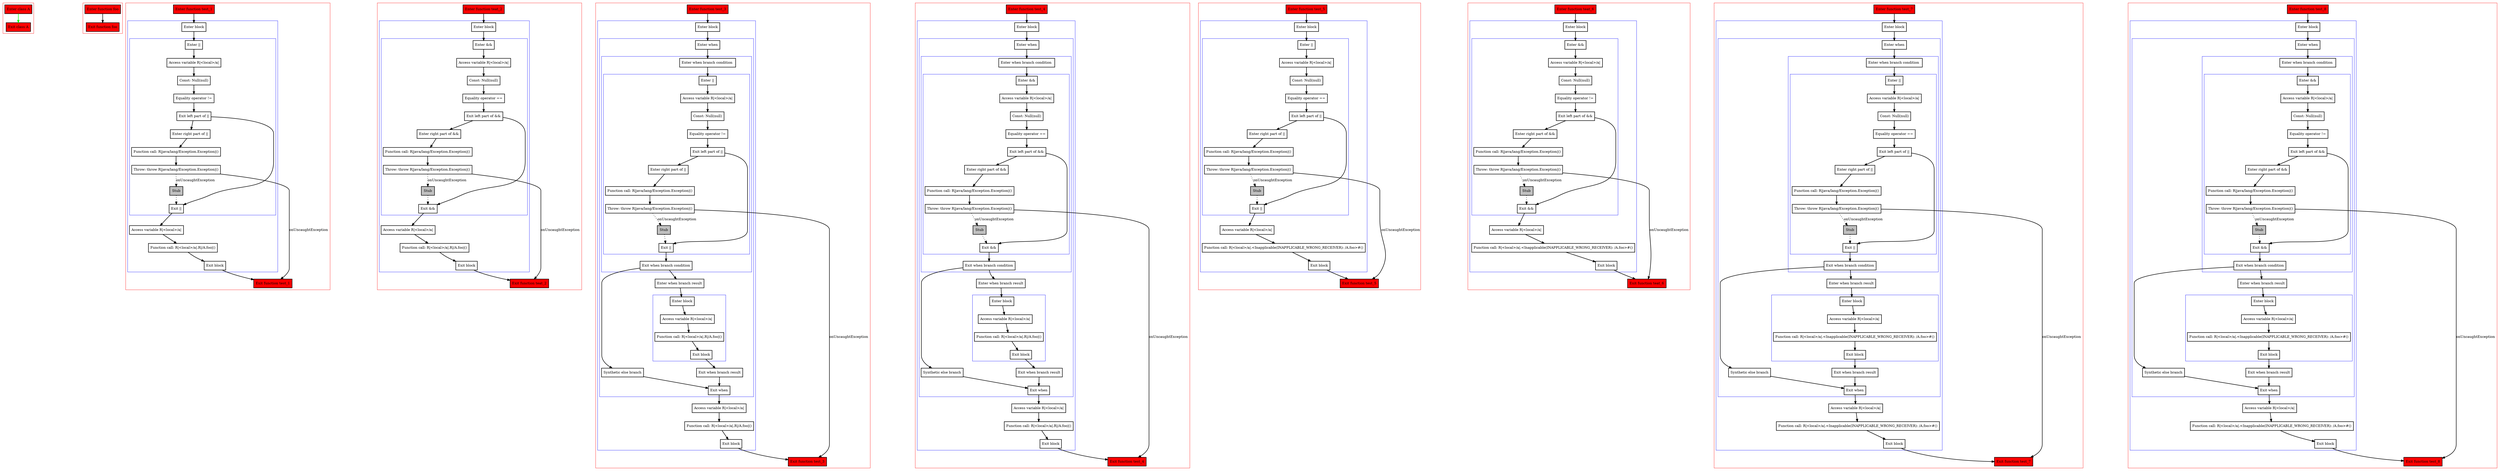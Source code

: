 digraph jumpFromRhsOfOperator_kt {
    graph [nodesep=3]
    node [shape=box penwidth=2]
    edge [penwidth=2]

    subgraph cluster_0 {
        color=red
        0 [label="Enter class A" style="filled" fillcolor=red];
        1 [label="Exit class A" style="filled" fillcolor=red];
    }
    0 -> {1} [color=green];

    subgraph cluster_1 {
        color=red
        2 [label="Enter function foo" style="filled" fillcolor=red];
        3 [label="Exit function foo" style="filled" fillcolor=red];
    }
    2 -> {3};

    subgraph cluster_2 {
        color=red
        4 [label="Enter function test_1" style="filled" fillcolor=red];
        subgraph cluster_3 {
            color=blue
            5 [label="Enter block"];
            subgraph cluster_4 {
                color=blue
                6 [label="Enter ||"];
                7 [label="Access variable R|<local>/a|"];
                8 [label="Const: Null(null)"];
                9 [label="Equality operator !="];
                10 [label="Exit left part of ||"];
                11 [label="Enter right part of ||"];
                12 [label="Function call: R|java/lang/Exception.Exception|()"];
                13 [label="Throw: throw R|java/lang/Exception.Exception|()"];
                14 [label="Stub" style="filled" fillcolor=gray];
                15 [label="Exit ||"];
            }
            16 [label="Access variable R|<local>/a|"];
            17 [label="Function call: R|<local>/a|.R|/A.foo|()"];
            18 [label="Exit block"];
        }
        19 [label="Exit function test_1" style="filled" fillcolor=red];
    }
    4 -> {5};
    5 -> {6};
    6 -> {7};
    7 -> {8};
    8 -> {9};
    9 -> {10};
    10 -> {15 11};
    11 -> {12};
    12 -> {13};
    13 -> {19}    [label=onUncaughtException];
    13 -> {14} [style=dotted]    [label=onUncaughtException];
    14 -> {15} [style=dotted];
    15 -> {16};
    16 -> {17};
    17 -> {18};
    18 -> {19};

    subgraph cluster_5 {
        color=red
        20 [label="Enter function teat_2" style="filled" fillcolor=red];
        subgraph cluster_6 {
            color=blue
            21 [label="Enter block"];
            subgraph cluster_7 {
                color=blue
                22 [label="Enter &&"];
                23 [label="Access variable R|<local>/a|"];
                24 [label="Const: Null(null)"];
                25 [label="Equality operator =="];
                26 [label="Exit left part of &&"];
                27 [label="Enter right part of &&"];
                28 [label="Function call: R|java/lang/Exception.Exception|()"];
                29 [label="Throw: throw R|java/lang/Exception.Exception|()"];
                30 [label="Stub" style="filled" fillcolor=gray];
                31 [label="Exit &&"];
            }
            32 [label="Access variable R|<local>/a|"];
            33 [label="Function call: R|<local>/a|.R|/A.foo|()"];
            34 [label="Exit block"];
        }
        35 [label="Exit function teat_2" style="filled" fillcolor=red];
    }
    20 -> {21};
    21 -> {22};
    22 -> {23};
    23 -> {24};
    24 -> {25};
    25 -> {26};
    26 -> {31 27};
    27 -> {28};
    28 -> {29};
    29 -> {35}    [label=onUncaughtException];
    29 -> {30} [style=dotted]    [label=onUncaughtException];
    30 -> {31} [style=dotted];
    31 -> {32};
    32 -> {33};
    33 -> {34};
    34 -> {35};

    subgraph cluster_8 {
        color=red
        36 [label="Enter function test_3" style="filled" fillcolor=red];
        subgraph cluster_9 {
            color=blue
            37 [label="Enter block"];
            subgraph cluster_10 {
                color=blue
                38 [label="Enter when"];
                subgraph cluster_11 {
                    color=blue
                    39 [label="Enter when branch condition "];
                    subgraph cluster_12 {
                        color=blue
                        40 [label="Enter ||"];
                        41 [label="Access variable R|<local>/a|"];
                        42 [label="Const: Null(null)"];
                        43 [label="Equality operator !="];
                        44 [label="Exit left part of ||"];
                        45 [label="Enter right part of ||"];
                        46 [label="Function call: R|java/lang/Exception.Exception|()"];
                        47 [label="Throw: throw R|java/lang/Exception.Exception|()"];
                        48 [label="Stub" style="filled" fillcolor=gray];
                        49 [label="Exit ||"];
                    }
                    50 [label="Exit when branch condition"];
                }
                51 [label="Synthetic else branch"];
                52 [label="Enter when branch result"];
                subgraph cluster_13 {
                    color=blue
                    53 [label="Enter block"];
                    54 [label="Access variable R|<local>/a|"];
                    55 [label="Function call: R|<local>/a|.R|/A.foo|()"];
                    56 [label="Exit block"];
                }
                57 [label="Exit when branch result"];
                58 [label="Exit when"];
            }
            59 [label="Access variable R|<local>/a|"];
            60 [label="Function call: R|<local>/a|.R|/A.foo|()"];
            61 [label="Exit block"];
        }
        62 [label="Exit function test_3" style="filled" fillcolor=red];
    }
    36 -> {37};
    37 -> {38};
    38 -> {39};
    39 -> {40};
    40 -> {41};
    41 -> {42};
    42 -> {43};
    43 -> {44};
    44 -> {49 45};
    45 -> {46};
    46 -> {47};
    47 -> {62}    [label=onUncaughtException];
    47 -> {48} [style=dotted]    [label=onUncaughtException];
    48 -> {49} [style=dotted];
    49 -> {50};
    50 -> {52 51};
    51 -> {58};
    52 -> {53};
    53 -> {54};
    54 -> {55};
    55 -> {56};
    56 -> {57};
    57 -> {58};
    58 -> {59};
    59 -> {60};
    60 -> {61};
    61 -> {62};

    subgraph cluster_14 {
        color=red
        63 [label="Enter function test_4" style="filled" fillcolor=red];
        subgraph cluster_15 {
            color=blue
            64 [label="Enter block"];
            subgraph cluster_16 {
                color=blue
                65 [label="Enter when"];
                subgraph cluster_17 {
                    color=blue
                    66 [label="Enter when branch condition "];
                    subgraph cluster_18 {
                        color=blue
                        67 [label="Enter &&"];
                        68 [label="Access variable R|<local>/a|"];
                        69 [label="Const: Null(null)"];
                        70 [label="Equality operator =="];
                        71 [label="Exit left part of &&"];
                        72 [label="Enter right part of &&"];
                        73 [label="Function call: R|java/lang/Exception.Exception|()"];
                        74 [label="Throw: throw R|java/lang/Exception.Exception|()"];
                        75 [label="Stub" style="filled" fillcolor=gray];
                        76 [label="Exit &&"];
                    }
                    77 [label="Exit when branch condition"];
                }
                78 [label="Synthetic else branch"];
                79 [label="Enter when branch result"];
                subgraph cluster_19 {
                    color=blue
                    80 [label="Enter block"];
                    81 [label="Access variable R|<local>/a|"];
                    82 [label="Function call: R|<local>/a|.R|/A.foo|()"];
                    83 [label="Exit block"];
                }
                84 [label="Exit when branch result"];
                85 [label="Exit when"];
            }
            86 [label="Access variable R|<local>/a|"];
            87 [label="Function call: R|<local>/a|.R|/A.foo|()"];
            88 [label="Exit block"];
        }
        89 [label="Exit function test_4" style="filled" fillcolor=red];
    }
    63 -> {64};
    64 -> {65};
    65 -> {66};
    66 -> {67};
    67 -> {68};
    68 -> {69};
    69 -> {70};
    70 -> {71};
    71 -> {76 72};
    72 -> {73};
    73 -> {74};
    74 -> {89}    [label=onUncaughtException];
    74 -> {75} [style=dotted]    [label=onUncaughtException];
    75 -> {76} [style=dotted];
    76 -> {77};
    77 -> {79 78};
    78 -> {85};
    79 -> {80};
    80 -> {81};
    81 -> {82};
    82 -> {83};
    83 -> {84};
    84 -> {85};
    85 -> {86};
    86 -> {87};
    87 -> {88};
    88 -> {89};

    subgraph cluster_20 {
        color=red
        90 [label="Enter function test_5" style="filled" fillcolor=red];
        subgraph cluster_21 {
            color=blue
            91 [label="Enter block"];
            subgraph cluster_22 {
                color=blue
                92 [label="Enter ||"];
                93 [label="Access variable R|<local>/a|"];
                94 [label="Const: Null(null)"];
                95 [label="Equality operator =="];
                96 [label="Exit left part of ||"];
                97 [label="Enter right part of ||"];
                98 [label="Function call: R|java/lang/Exception.Exception|()"];
                99 [label="Throw: throw R|java/lang/Exception.Exception|()"];
                100 [label="Stub" style="filled" fillcolor=gray];
                101 [label="Exit ||"];
            }
            102 [label="Access variable R|<local>/a|"];
            103 [label="Function call: R|<local>/a|.<Inapplicable(INAPPLICABLE_WRONG_RECEIVER): /A.foo>#()"];
            104 [label="Exit block"];
        }
        105 [label="Exit function test_5" style="filled" fillcolor=red];
    }
    90 -> {91};
    91 -> {92};
    92 -> {93};
    93 -> {94};
    94 -> {95};
    95 -> {96};
    96 -> {101 97};
    97 -> {98};
    98 -> {99};
    99 -> {105}    [label=onUncaughtException];
    99 -> {100} [style=dotted]    [label=onUncaughtException];
    100 -> {101} [style=dotted];
    101 -> {102};
    102 -> {103};
    103 -> {104};
    104 -> {105};

    subgraph cluster_23 {
        color=red
        106 [label="Enter function teat_6" style="filled" fillcolor=red];
        subgraph cluster_24 {
            color=blue
            107 [label="Enter block"];
            subgraph cluster_25 {
                color=blue
                108 [label="Enter &&"];
                109 [label="Access variable R|<local>/a|"];
                110 [label="Const: Null(null)"];
                111 [label="Equality operator !="];
                112 [label="Exit left part of &&"];
                113 [label="Enter right part of &&"];
                114 [label="Function call: R|java/lang/Exception.Exception|()"];
                115 [label="Throw: throw R|java/lang/Exception.Exception|()"];
                116 [label="Stub" style="filled" fillcolor=gray];
                117 [label="Exit &&"];
            }
            118 [label="Access variable R|<local>/a|"];
            119 [label="Function call: R|<local>/a|.<Inapplicable(INAPPLICABLE_WRONG_RECEIVER): /A.foo>#()"];
            120 [label="Exit block"];
        }
        121 [label="Exit function teat_6" style="filled" fillcolor=red];
    }
    106 -> {107};
    107 -> {108};
    108 -> {109};
    109 -> {110};
    110 -> {111};
    111 -> {112};
    112 -> {117 113};
    113 -> {114};
    114 -> {115};
    115 -> {121}    [label=onUncaughtException];
    115 -> {116} [style=dotted]    [label=onUncaughtException];
    116 -> {117} [style=dotted];
    117 -> {118};
    118 -> {119};
    119 -> {120};
    120 -> {121};

    subgraph cluster_26 {
        color=red
        122 [label="Enter function test_7" style="filled" fillcolor=red];
        subgraph cluster_27 {
            color=blue
            123 [label="Enter block"];
            subgraph cluster_28 {
                color=blue
                124 [label="Enter when"];
                subgraph cluster_29 {
                    color=blue
                    125 [label="Enter when branch condition "];
                    subgraph cluster_30 {
                        color=blue
                        126 [label="Enter ||"];
                        127 [label="Access variable R|<local>/a|"];
                        128 [label="Const: Null(null)"];
                        129 [label="Equality operator =="];
                        130 [label="Exit left part of ||"];
                        131 [label="Enter right part of ||"];
                        132 [label="Function call: R|java/lang/Exception.Exception|()"];
                        133 [label="Throw: throw R|java/lang/Exception.Exception|()"];
                        134 [label="Stub" style="filled" fillcolor=gray];
                        135 [label="Exit ||"];
                    }
                    136 [label="Exit when branch condition"];
                }
                137 [label="Synthetic else branch"];
                138 [label="Enter when branch result"];
                subgraph cluster_31 {
                    color=blue
                    139 [label="Enter block"];
                    140 [label="Access variable R|<local>/a|"];
                    141 [label="Function call: R|<local>/a|.<Inapplicable(INAPPLICABLE_WRONG_RECEIVER): /A.foo>#()"];
                    142 [label="Exit block"];
                }
                143 [label="Exit when branch result"];
                144 [label="Exit when"];
            }
            145 [label="Access variable R|<local>/a|"];
            146 [label="Function call: R|<local>/a|.<Inapplicable(INAPPLICABLE_WRONG_RECEIVER): /A.foo>#()"];
            147 [label="Exit block"];
        }
        148 [label="Exit function test_7" style="filled" fillcolor=red];
    }
    122 -> {123};
    123 -> {124};
    124 -> {125};
    125 -> {126};
    126 -> {127};
    127 -> {128};
    128 -> {129};
    129 -> {130};
    130 -> {135 131};
    131 -> {132};
    132 -> {133};
    133 -> {148}    [label=onUncaughtException];
    133 -> {134} [style=dotted]    [label=onUncaughtException];
    134 -> {135} [style=dotted];
    135 -> {136};
    136 -> {138 137};
    137 -> {144};
    138 -> {139};
    139 -> {140};
    140 -> {141};
    141 -> {142};
    142 -> {143};
    143 -> {144};
    144 -> {145};
    145 -> {146};
    146 -> {147};
    147 -> {148};

    subgraph cluster_32 {
        color=red
        149 [label="Enter function test_8" style="filled" fillcolor=red];
        subgraph cluster_33 {
            color=blue
            150 [label="Enter block"];
            subgraph cluster_34 {
                color=blue
                151 [label="Enter when"];
                subgraph cluster_35 {
                    color=blue
                    152 [label="Enter when branch condition "];
                    subgraph cluster_36 {
                        color=blue
                        153 [label="Enter &&"];
                        154 [label="Access variable R|<local>/a|"];
                        155 [label="Const: Null(null)"];
                        156 [label="Equality operator !="];
                        157 [label="Exit left part of &&"];
                        158 [label="Enter right part of &&"];
                        159 [label="Function call: R|java/lang/Exception.Exception|()"];
                        160 [label="Throw: throw R|java/lang/Exception.Exception|()"];
                        161 [label="Stub" style="filled" fillcolor=gray];
                        162 [label="Exit &&"];
                    }
                    163 [label="Exit when branch condition"];
                }
                164 [label="Synthetic else branch"];
                165 [label="Enter when branch result"];
                subgraph cluster_37 {
                    color=blue
                    166 [label="Enter block"];
                    167 [label="Access variable R|<local>/a|"];
                    168 [label="Function call: R|<local>/a|.<Inapplicable(INAPPLICABLE_WRONG_RECEIVER): /A.foo>#()"];
                    169 [label="Exit block"];
                }
                170 [label="Exit when branch result"];
                171 [label="Exit when"];
            }
            172 [label="Access variable R|<local>/a|"];
            173 [label="Function call: R|<local>/a|.<Inapplicable(INAPPLICABLE_WRONG_RECEIVER): /A.foo>#()"];
            174 [label="Exit block"];
        }
        175 [label="Exit function test_8" style="filled" fillcolor=red];
    }
    149 -> {150};
    150 -> {151};
    151 -> {152};
    152 -> {153};
    153 -> {154};
    154 -> {155};
    155 -> {156};
    156 -> {157};
    157 -> {162 158};
    158 -> {159};
    159 -> {160};
    160 -> {175}    [label=onUncaughtException];
    160 -> {161} [style=dotted]    [label=onUncaughtException];
    161 -> {162} [style=dotted];
    162 -> {163};
    163 -> {165 164};
    164 -> {171};
    165 -> {166};
    166 -> {167};
    167 -> {168};
    168 -> {169};
    169 -> {170};
    170 -> {171};
    171 -> {172};
    172 -> {173};
    173 -> {174};
    174 -> {175};

}
